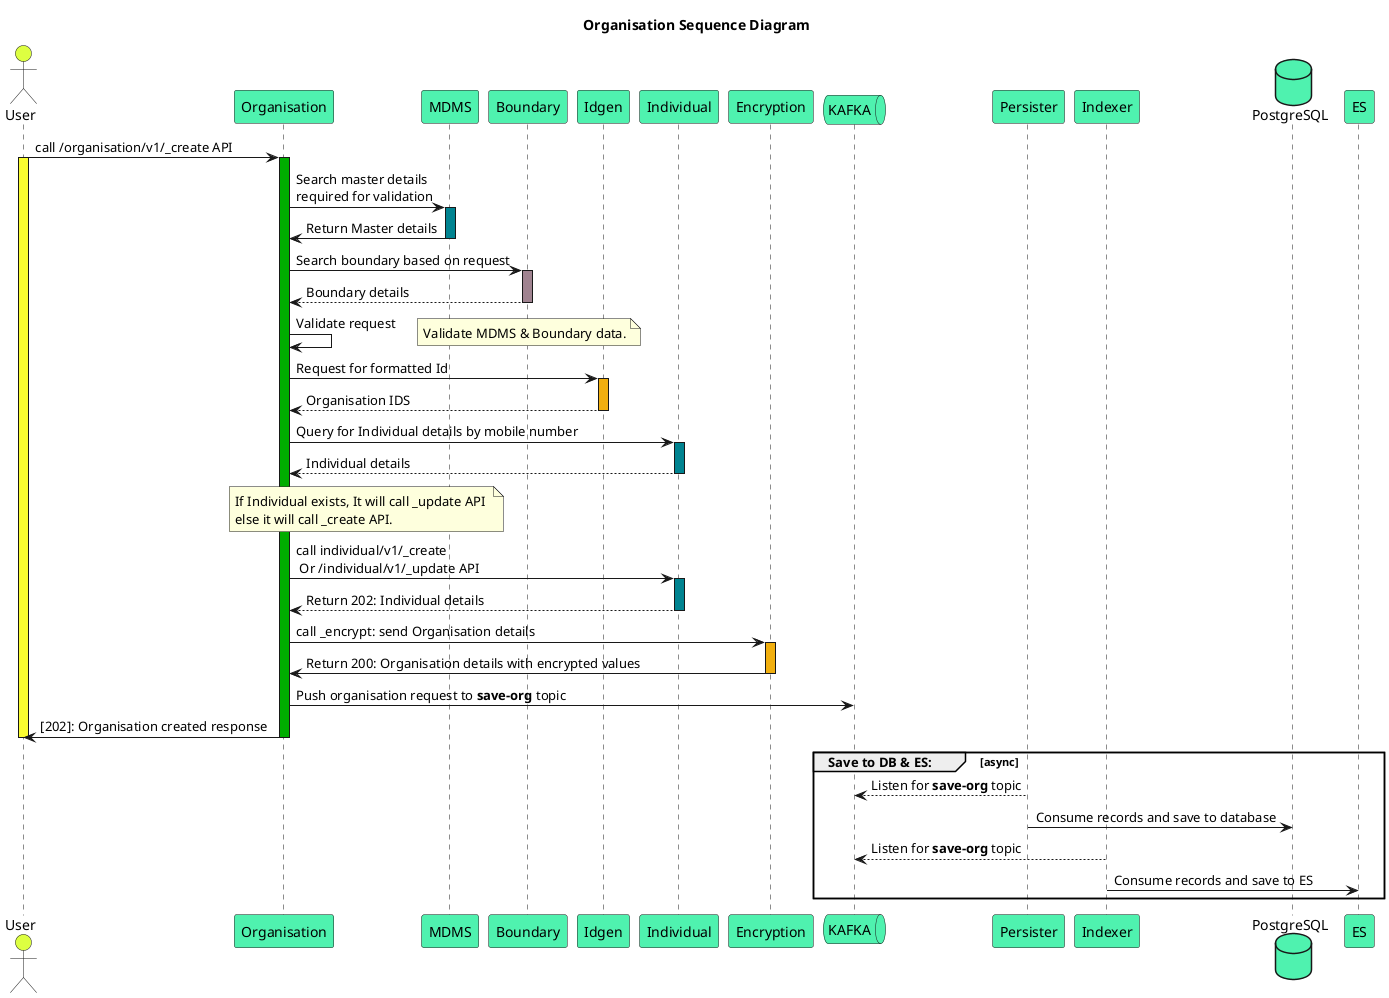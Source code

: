 @startuml
title Organisation Sequence Diagram
actor user as "User" order 0 #ddff41
participant Organisation  order 1 #4Ff2AF
participant MDMS  order 2 #4Ff2AF
participant Boundary  order 3 #4Ff2AF
participant Idgen  order 4 #4Ff2AF
participant Individual order 5 #4Ff2AF
participant Encryption order 6 #4Ff2AF
queue KAFKA as "KAFKA" order 7 #4Ff2AF
participant Persister order 8 #4Ff2AF
participant Indexer order 9 #4Ff2AF
database DB as "PostgreSQL" order 10 #4Ff2AF
participant ES order 11 #4Ff2AF

user -> Organisation: call /organisation/v1/_create API
activate user #Fafd30
activate Organisation #00ad00
Organisation -> MDMS: Search master details \nrequired for validation
activate MDMS #008390
MDMS -> Organisation: Return Master details
deactivate MDMS
Organisation -> Boundary: Search boundary based on request
activate Boundary #A08390
Boundary --> Organisation: Boundary details
deactivate Boundary
Organisation -> Organisation: Validate request
note right: Validate MDMS & Boundary data.
Organisation -> Idgen: Request for formatted Id
activate Idgen #F1aF0F
Idgen --> Organisation: Organisation IDS
deactivate Idgen

Organisation -> Individual: Query for Individual details by mobile number
activate Individual #008390
Individual --> Organisation: Individual details
deactivate Individual
note over Organisation, MDMS: If Individual exists, It will call _update API \nelse it will call _create API.
Organisation -> Individual: call individual/v1/_create \n Or /individual/v1/_update API
activate Individual #008390
Individual --> Organisation: Return 202: Individual details
deactivate Individual

Organisation -> Encryption: call _encrypt: send Organisation details
activate Encryption #F1aF0F
Encryption -> Organisation: Return 200: Organisation details with encrypted values
deactivate Encryption
Organisation -> KAFKA: Push organisation request to <b>save-org</b> topic
Organisation -> user: [202]: Organisation created response
deactivate Organisation
deactivate user

group Save to DB & ES: [async]
    Persister --> KAFKA: Listen for <b>save-org</b> topic
    Persister -> DB: Consume records and save to database

    Indexer --> KAFKA: Listen for <b>save-org</b> topic
    Indexer -> ES: Consume records and save to ES
end


@enduml